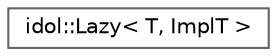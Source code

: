 digraph "Graphical Class Hierarchy"
{
 // LATEX_PDF_SIZE
  bgcolor="transparent";
  edge [fontname=Helvetica,fontsize=10,labelfontname=Helvetica,labelfontsize=10];
  node [fontname=Helvetica,fontsize=10,shape=box,height=0.2,width=0.4];
  rankdir="LR";
  Node0 [id="Node000000",label="idol::Lazy\< T, ImplT \>",height=0.2,width=0.4,color="grey40", fillcolor="white", style="filled",URL="$classidol_1_1Lazy.html",tooltip=" "];
}
